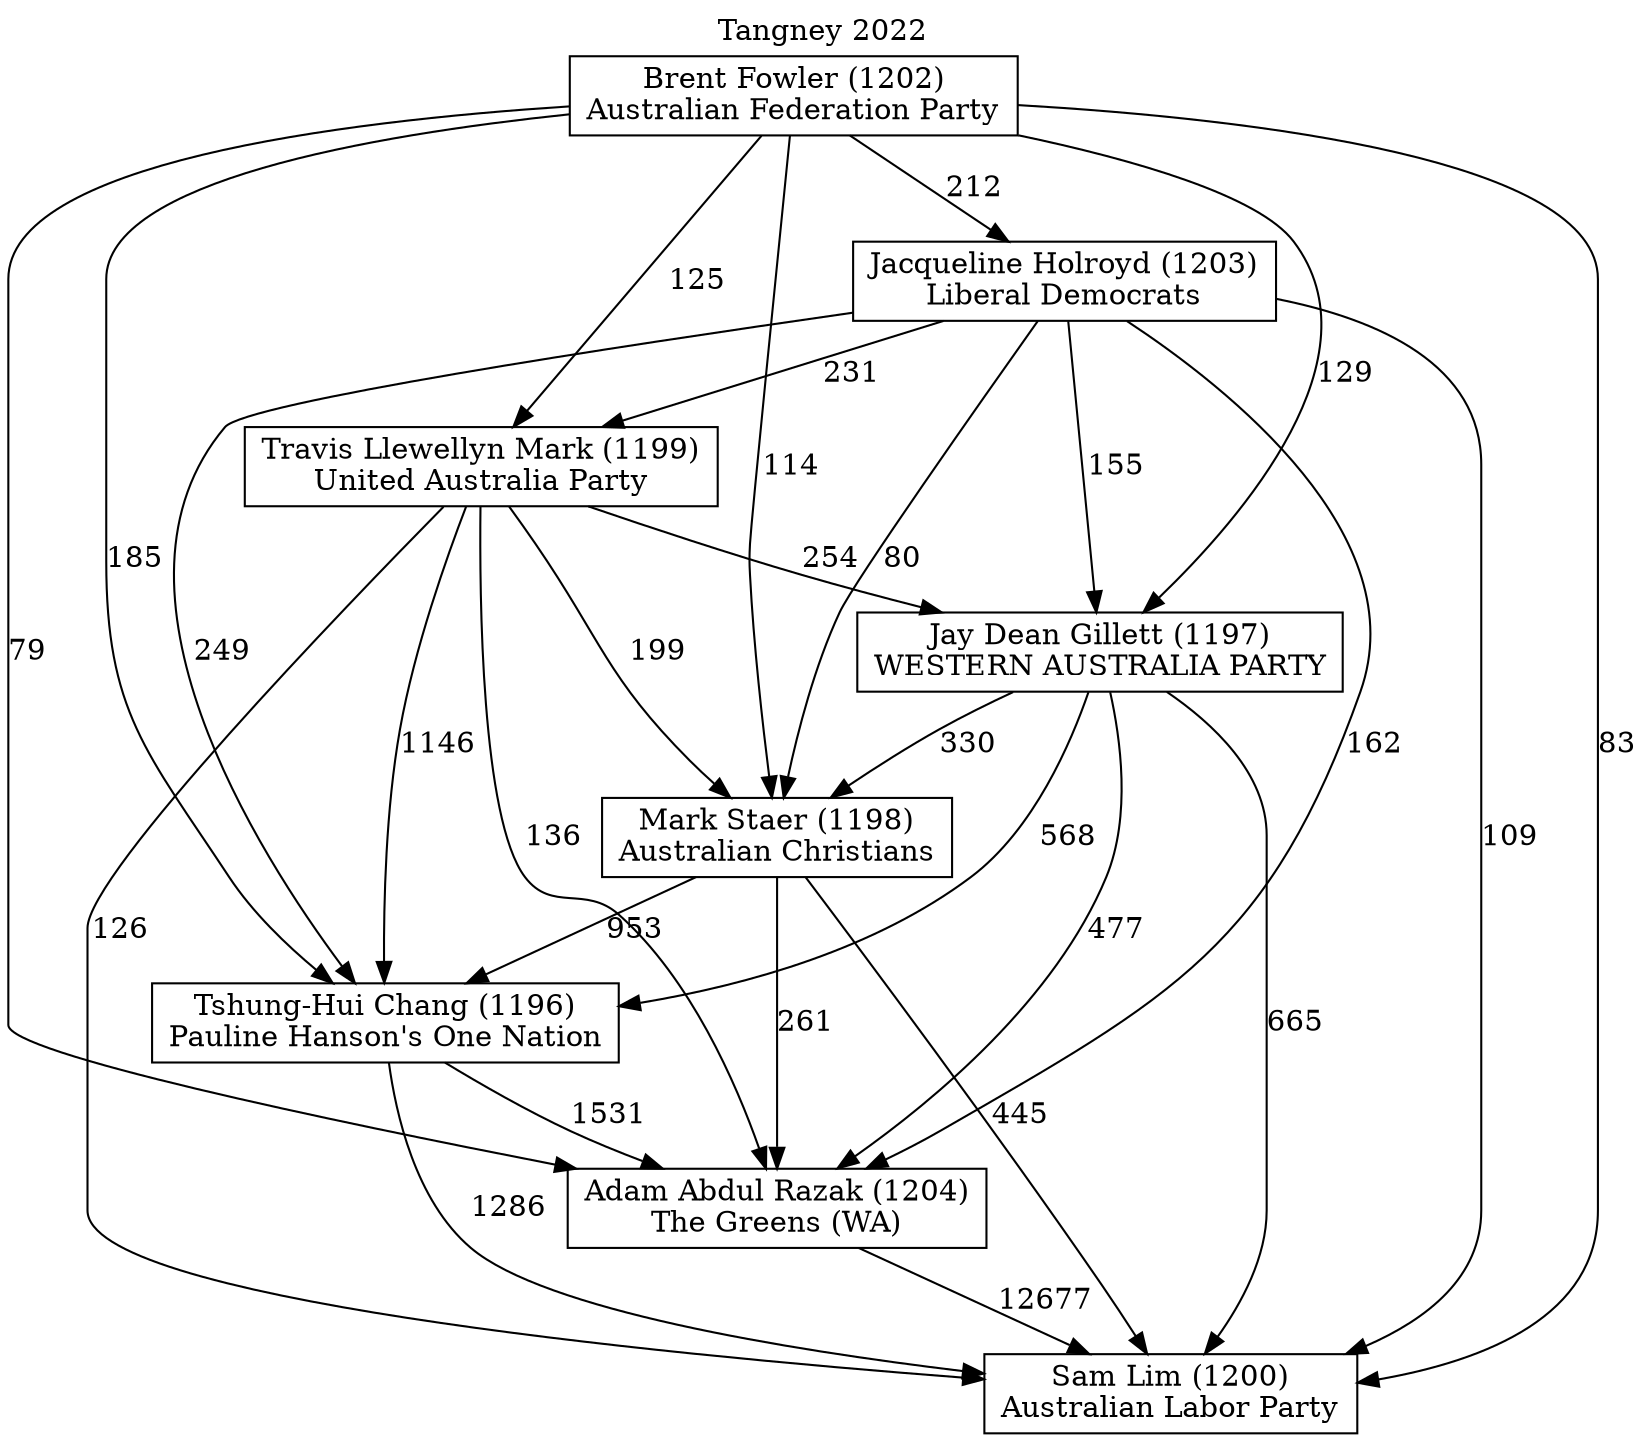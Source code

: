 // House preference flow
digraph "Sam Lim (1200)_Tangney_2022" {
	graph [label="Tangney 2022" labelloc=t mclimit=10]
	node [shape=box]
	"Adam Abdul Razak (1204)" [label="Adam Abdul Razak (1204)
The Greens (WA)"]
	"Mark Staer (1198)" [label="Mark Staer (1198)
Australian Christians"]
	"Tshung-Hui Chang (1196)" [label="Tshung-Hui Chang (1196)
Pauline Hanson's One Nation"]
	"Travis Llewellyn Mark (1199)" [label="Travis Llewellyn Mark (1199)
United Australia Party"]
	"Jacqueline Holroyd (1203)" [label="Jacqueline Holroyd (1203)
Liberal Democrats"]
	"Sam Lim (1200)" [label="Sam Lim (1200)
Australian Labor Party"]
	"Brent Fowler (1202)" [label="Brent Fowler (1202)
Australian Federation Party"]
	"Jay Dean Gillett (1197)" [label="Jay Dean Gillett (1197)
WESTERN AUSTRALIA PARTY"]
	"Jacqueline Holroyd (1203)" -> "Adam Abdul Razak (1204)" [label=162]
	"Jacqueline Holroyd (1203)" -> "Tshung-Hui Chang (1196)" [label=249]
	"Mark Staer (1198)" -> "Tshung-Hui Chang (1196)" [label=953]
	"Jacqueline Holroyd (1203)" -> "Mark Staer (1198)" [label=80]
	"Brent Fowler (1202)" -> "Adam Abdul Razak (1204)" [label=79]
	"Mark Staer (1198)" -> "Adam Abdul Razak (1204)" [label=261]
	"Brent Fowler (1202)" -> "Tshung-Hui Chang (1196)" [label=185]
	"Jacqueline Holroyd (1203)" -> "Jay Dean Gillett (1197)" [label=155]
	"Tshung-Hui Chang (1196)" -> "Sam Lim (1200)" [label=1286]
	"Brent Fowler (1202)" -> "Mark Staer (1198)" [label=114]
	"Adam Abdul Razak (1204)" -> "Sam Lim (1200)" [label=12677]
	"Travis Llewellyn Mark (1199)" -> "Mark Staer (1198)" [label=199]
	"Travis Llewellyn Mark (1199)" -> "Adam Abdul Razak (1204)" [label=136]
	"Brent Fowler (1202)" -> "Jay Dean Gillett (1197)" [label=129]
	"Jacqueline Holroyd (1203)" -> "Sam Lim (1200)" [label=109]
	"Jay Dean Gillett (1197)" -> "Tshung-Hui Chang (1196)" [label=568]
	"Travis Llewellyn Mark (1199)" -> "Tshung-Hui Chang (1196)" [label=1146]
	"Jacqueline Holroyd (1203)" -> "Travis Llewellyn Mark (1199)" [label=231]
	"Travis Llewellyn Mark (1199)" -> "Jay Dean Gillett (1197)" [label=254]
	"Brent Fowler (1202)" -> "Travis Llewellyn Mark (1199)" [label=125]
	"Brent Fowler (1202)" -> "Jacqueline Holroyd (1203)" [label=212]
	"Jay Dean Gillett (1197)" -> "Adam Abdul Razak (1204)" [label=477]
	"Jay Dean Gillett (1197)" -> "Mark Staer (1198)" [label=330]
	"Tshung-Hui Chang (1196)" -> "Adam Abdul Razak (1204)" [label=1531]
	"Mark Staer (1198)" -> "Sam Lim (1200)" [label=445]
	"Jay Dean Gillett (1197)" -> "Sam Lim (1200)" [label=665]
	"Travis Llewellyn Mark (1199)" -> "Sam Lim (1200)" [label=126]
	"Brent Fowler (1202)" -> "Sam Lim (1200)" [label=83]
}
